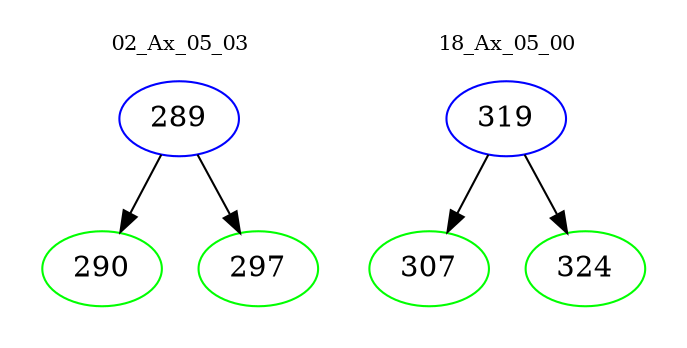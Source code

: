 digraph{
subgraph cluster_0 {
color = white
label = "02_Ax_05_03";
fontsize=10;
T0_289 [label="289", color="blue"]
T0_289 -> T0_290 [color="black"]
T0_290 [label="290", color="green"]
T0_289 -> T0_297 [color="black"]
T0_297 [label="297", color="green"]
}
subgraph cluster_1 {
color = white
label = "18_Ax_05_00";
fontsize=10;
T1_319 [label="319", color="blue"]
T1_319 -> T1_307 [color="black"]
T1_307 [label="307", color="green"]
T1_319 -> T1_324 [color="black"]
T1_324 [label="324", color="green"]
}
}
